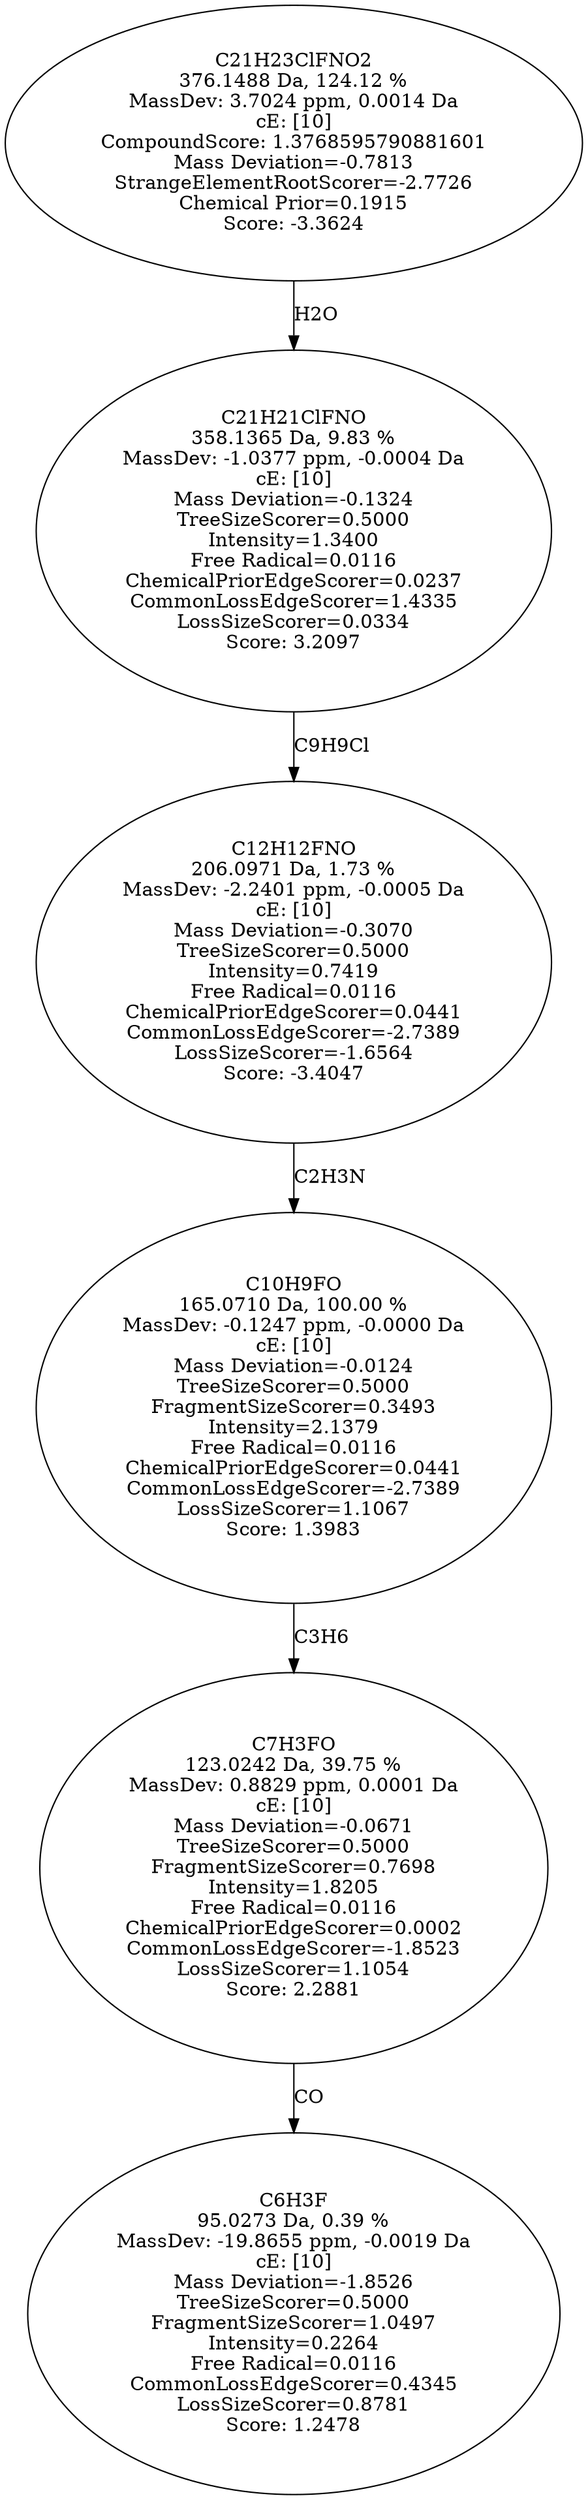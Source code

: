 strict digraph {
v1 [label="C6H3F\n95.0273 Da, 0.39 %\nMassDev: -19.8655 ppm, -0.0019 Da\ncE: [10]\nMass Deviation=-1.8526\nTreeSizeScorer=0.5000\nFragmentSizeScorer=1.0497\nIntensity=0.2264\nFree Radical=0.0116\nCommonLossEdgeScorer=0.4345\nLossSizeScorer=0.8781\nScore: 1.2478"];
v2 [label="C7H3FO\n123.0242 Da, 39.75 %\nMassDev: 0.8829 ppm, 0.0001 Da\ncE: [10]\nMass Deviation=-0.0671\nTreeSizeScorer=0.5000\nFragmentSizeScorer=0.7698\nIntensity=1.8205\nFree Radical=0.0116\nChemicalPriorEdgeScorer=0.0002\nCommonLossEdgeScorer=-1.8523\nLossSizeScorer=1.1054\nScore: 2.2881"];
v3 [label="C10H9FO\n165.0710 Da, 100.00 %\nMassDev: -0.1247 ppm, -0.0000 Da\ncE: [10]\nMass Deviation=-0.0124\nTreeSizeScorer=0.5000\nFragmentSizeScorer=0.3493\nIntensity=2.1379\nFree Radical=0.0116\nChemicalPriorEdgeScorer=0.0441\nCommonLossEdgeScorer=-2.7389\nLossSizeScorer=1.1067\nScore: 1.3983"];
v4 [label="C12H12FNO\n206.0971 Da, 1.73 %\nMassDev: -2.2401 ppm, -0.0005 Da\ncE: [10]\nMass Deviation=-0.3070\nTreeSizeScorer=0.5000\nIntensity=0.7419\nFree Radical=0.0116\nChemicalPriorEdgeScorer=0.0441\nCommonLossEdgeScorer=-2.7389\nLossSizeScorer=-1.6564\nScore: -3.4047"];
v5 [label="C21H21ClFNO\n358.1365 Da, 9.83 %\nMassDev: -1.0377 ppm, -0.0004 Da\ncE: [10]\nMass Deviation=-0.1324\nTreeSizeScorer=0.5000\nIntensity=1.3400\nFree Radical=0.0116\nChemicalPriorEdgeScorer=0.0237\nCommonLossEdgeScorer=1.4335\nLossSizeScorer=0.0334\nScore: 3.2097"];
v6 [label="C21H23ClFNO2\n376.1488 Da, 124.12 %\nMassDev: 3.7024 ppm, 0.0014 Da\ncE: [10]\nCompoundScore: 1.3768595790881601\nMass Deviation=-0.7813\nStrangeElementRootScorer=-2.7726\nChemical Prior=0.1915\nScore: -3.3624"];
v2 -> v1 [label="CO"];
v3 -> v2 [label="C3H6"];
v4 -> v3 [label="C2H3N"];
v5 -> v4 [label="C9H9Cl"];
v6 -> v5 [label="H2O"];
}